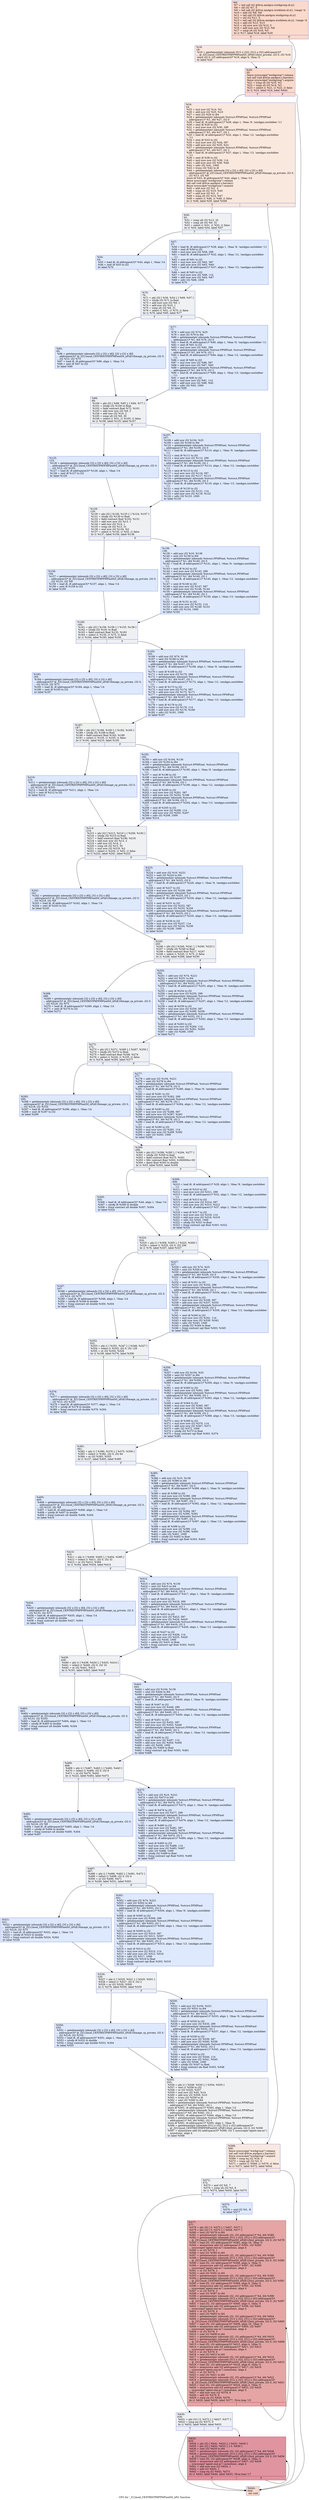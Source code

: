 digraph "CFG for '_Z12mod_CENTRISTP8PPMPixelS0_iiPii' function" {
	label="CFG for '_Z12mod_CENTRISTP8PPMPixelS0_iiPii' function";

	Node0x5d432d0 [shape=record,color="#3d50c3ff", style=filled, fillcolor="#f7a88970",label="{%6:\l  %7 = tail call i32 @llvm.amdgcn.workgroup.id.x()\l  %8 = shl i32 %7, 5\l  %9 = tail call i32 @llvm.amdgcn.workitem.id.x(), !range !4\l  %10 = add i32 %8, %9\l  %11 = tail call i32 @llvm.amdgcn.workgroup.id.y()\l  %12 = shl i32 %11, 5\l  %13 = tail call i32 @llvm.amdgcn.workitem.id.y(), !range !4\l  %14 = add i32 %12, %13\l  %15 = shl nuw nsw i32 %13, 5\l  %16 = add nuw nsw i32 %15, %9\l  %17 = icmp slt i32 %16, %5\l  br i1 %17, label %18, label %20\l|{<s0>T|<s1>F}}"];
	Node0x5d432d0:s0 -> Node0x5d456f0;
	Node0x5d432d0:s1 -> Node0x5d45780;
	Node0x5d456f0 [shape=record,color="#3d50c3ff", style=filled, fillcolor="#f2cab570",label="{%18:\l18:                                               \l  %19 = getelementptr inbounds [512 x i32], [512 x i32] addrspace(3)*\l... @_ZZ12mod_CENTRISTP8PPMPixelS0_iiPiiE12hist_private, i32 0, i32 %16\l  store i32 0, i32 addrspace(3)* %19, align 4, !tbaa !5\l  br label %20\l}"];
	Node0x5d456f0 -> Node0x5d45780;
	Node0x5d45780 [shape=record,color="#3d50c3ff", style=filled, fillcolor="#f7a88970",label="{%20:\l20:                                               \l  fence syncscope(\"workgroup\") release\l  tail call void @llvm.amdgcn.s.barrier()\l  fence syncscope(\"workgroup\") acquire\l  %21 = icmp slt i32 %10, %2\l  %22 = icmp slt i32 %14, %3\l  %23 = select i1 %21, i1 %22, i1 false\l  br i1 %23, label %24, label %644\l|{<s0>T|<s1>F}}"];
	Node0x5d45780:s0 -> Node0x5d460d0;
	Node0x5d45780:s1 -> Node0x5d46160;
	Node0x5d460d0 [shape=record,color="#3d50c3ff", style=filled, fillcolor="#f2cab570",label="{%24:\l24:                                               \l  %25 = mul nsw i32 %14, %2\l  %26 = add nsw i32 %25, %10\l  %27 = sext i32 %26 to i64\l  %28 = getelementptr inbounds %struct.PPMPixel, %struct.PPMPixel\l... addrspace(1)* %1, i64 %27, i32 0\l  %29 = load i8, i8 addrspace(1)* %28, align 1, !tbaa !9, !amdgpu.noclobber !11\l  %30 = zext i8 %29 to i32\l  %31 = mul nuw nsw i32 %30, 299\l  %32 = getelementptr inbounds %struct.PPMPixel, %struct.PPMPixel\l... addrspace(1)* %1, i64 %27, i32 1\l  %33 = load i8, i8 addrspace(1)* %32, align 1, !tbaa !12, !amdgpu.noclobber\l... !11\l  %34 = zext i8 %33 to i32\l  %35 = mul nuw nsw i32 %34, 587\l  %36 = add nuw nsw i32 %35, %31\l  %37 = getelementptr inbounds %struct.PPMPixel, %struct.PPMPixel\l... addrspace(1)* %1, i64 %27, i32 2\l  %38 = load i8, i8 addrspace(1)* %37, align 1, !tbaa !13, !amdgpu.noclobber\l... !11\l  %39 = zext i8 %38 to i32\l  %40 = mul nuw nsw i32 %39, 114\l  %41 = add nuw nsw i32 %36, %40\l  %42 = udiv i32 %41, 1000\l  %43 = trunc i32 %42 to i8\l  %44 = getelementptr inbounds [32 x [32 x i8]], [32 x [32 x i8]]\l... addrspace(3)* @_ZZ12mod_CENTRISTP8PPMPixelS0_iiPiiE16image_cp_private, i32 0,\l... i32 %13, i32 %9\l  store i8 %43, i8 addrspace(3)* %44, align 1, !tbaa !14\l  fence syncscope(\"workgroup\") release\l  tail call void @llvm.amdgcn.s.barrier()\l  fence syncscope(\"workgroup\") acquire\l  %45 = add nsw i32 %2, -2\l  %46 = icmp slt i32 %10, %45\l  %47 = add nsw i32 %3, -2\l  %48 = icmp slt i32 %14, %47\l  %49 = select i1 %46, i1 %48, i1 false\l  br i1 %49, label %50, label %568\l|{<s0>T|<s1>F}}"];
	Node0x5d460d0:s0 -> Node0x5d48290;
	Node0x5d460d0:s1 -> Node0x5d482e0;
	Node0x5d48290 [shape=record,color="#3d50c3ff", style=filled, fillcolor="#d9dce170",label="{%50:\l50:                                               \l  %51 = icmp ult i32 %13, 32\l  %52 = icmp ult i32 %9, 32\l  %53 = select i1 %51, i1 %52, i1 false\l  br i1 %53, label %54, label %57\l|{<s0>T|<s1>F}}"];
	Node0x5d48290:s0 -> Node0x5d48620;
	Node0x5d48290:s1 -> Node0x5d48670;
	Node0x5d48620 [shape=record,color="#3d50c3ff", style=filled, fillcolor="#b5cdfa70",label="{%54:\l54:                                               \l  %55 = load i8, i8 addrspace(3)* %44, align 1, !tbaa !14\l  %56 = zext i8 %55 to i32\l  br label %70\l}"];
	Node0x5d48620 -> Node0x5d47af0;
	Node0x5d48670 [shape=record,color="#3d50c3ff", style=filled, fillcolor="#b5cdfa70",label="{%57:\l57:                                               \l  %58 = load i8, i8 addrspace(1)* %28, align 1, !tbaa !9, !amdgpu.noclobber !11\l  %59 = zext i8 %58 to i32\l  %60 = mul nuw nsw i32 %59, 299\l  %61 = load i8, i8 addrspace(1)* %32, align 1, !tbaa !12, !amdgpu.noclobber\l... !11\l  %62 = zext i8 %61 to i32\l  %63 = mul nuw nsw i32 %62, 587\l  %64 = add nuw nsw i32 %63, %60\l  %65 = load i8, i8 addrspace(1)* %37, align 1, !tbaa !13, !amdgpu.noclobber\l... !11\l  %66 = zext i8 %65 to i32\l  %67 = mul nuw nsw i32 %66, 114\l  %68 = add nuw nsw i32 %64, %67\l  %69 = udiv i32 %68, 1000\l  br label %70\l}"];
	Node0x5d48670 -> Node0x5d47af0;
	Node0x5d47af0 [shape=record,color="#3d50c3ff", style=filled, fillcolor="#d9dce170",label="{%70:\l70:                                               \l  %71 = phi i32 [ %56, %54 ], [ %69, %57 ]\l  %72 = sitofp i32 %71 to float\l  %73 = add nuw nsw i32 %9, 1\l  %74 = add nsw i32 %10, 1\l  %75 = icmp ult i32 %9, 31\l  %76 = select i1 %51, i1 %75, i1 false\l  br i1 %76, label %95, label %77\l|{<s0>T|<s1>F}}"];
	Node0x5d47af0:s0 -> Node0x5d4adf0;
	Node0x5d47af0:s1 -> Node0x5d4ae40;
	Node0x5d4ae40 [shape=record,color="#3d50c3ff", style=filled, fillcolor="#b5cdfa70",label="{%77:\l77:                                               \l  %78 = add nsw i32 %74, %25\l  %79 = sext i32 %78 to i64\l  %80 = getelementptr inbounds %struct.PPMPixel, %struct.PPMPixel\l... addrspace(1)* %1, i64 %79, i32 0\l  %81 = load i8, i8 addrspace(1)* %80, align 1, !tbaa !9, !amdgpu.noclobber !11\l  %82 = zext i8 %81 to i32\l  %83 = mul nuw nsw i32 %82, 299\l  %84 = getelementptr inbounds %struct.PPMPixel, %struct.PPMPixel\l... addrspace(1)* %1, i64 %79, i32 1\l  %85 = load i8, i8 addrspace(1)* %84, align 1, !tbaa !12, !amdgpu.noclobber\l... !11\l  %86 = zext i8 %85 to i32\l  %87 = mul nuw nsw i32 %86, 587\l  %88 = add nuw nsw i32 %87, %83\l  %89 = getelementptr inbounds %struct.PPMPixel, %struct.PPMPixel\l... addrspace(1)* %1, i64 %79, i32 2\l  %90 = load i8, i8 addrspace(1)* %89, align 1, !tbaa !13, !amdgpu.noclobber\l... !11\l  %91 = zext i8 %90 to i32\l  %92 = mul nuw nsw i32 %91, 114\l  %93 = add nuw nsw i32 %88, %92\l  %94 = udiv i32 %93, 1000\l  br label %99\l}"];
	Node0x5d4ae40 -> Node0x5d4b970;
	Node0x5d4adf0 [shape=record,color="#3d50c3ff", style=filled, fillcolor="#b5cdfa70",label="{%95:\l95:                                               \l  %96 = getelementptr inbounds [32 x [32 x i8]], [32 x [32 x i8]]\l... addrspace(3)* @_ZZ12mod_CENTRISTP8PPMPixelS0_iiPiiE16image_cp_private, i32 0,\l... i32 %13, i32 %73\l  %97 = load i8, i8 addrspace(3)* %96, align 1, !tbaa !14\l  %98 = zext i8 %97 to i32\l  br label %99\l}"];
	Node0x5d4adf0 -> Node0x5d4b970;
	Node0x5d4b970 [shape=record,color="#3d50c3ff", style=filled, fillcolor="#d9dce170",label="{%99:\l99:                                               \l  %100 = phi i32 [ %98, %95 ], [ %94, %77 ]\l  %101 = sitofp i32 %100 to float\l  %102 = fadd contract float %72, %101\l  %103 = add nuw nsw i32 %9, 2\l  %104 = add nsw i32 %10, 2\l  %105 = icmp ult i32 %9, 30\l  %106 = select i1 %51, i1 %105, i1 false\l  br i1 %106, label %125, label %107\l|{<s0>T|<s1>F}}"];
	Node0x5d4b970:s0 -> Node0x5d4c0b0;
	Node0x5d4b970:s1 -> Node0x5d4c100;
	Node0x5d4c100 [shape=record,color="#3d50c3ff", style=filled, fillcolor="#b5cdfa70",label="{%107:\l107:                                              \l  %108 = add nsw i32 %104, %25\l  %109 = sext i32 %108 to i64\l  %110 = getelementptr inbounds %struct.PPMPixel, %struct.PPMPixel\l... addrspace(1)* %1, i64 %109, i32 0\l  %111 = load i8, i8 addrspace(1)* %110, align 1, !tbaa !9, !amdgpu.noclobber\l... !11\l  %112 = zext i8 %111 to i32\l  %113 = mul nuw nsw i32 %112, 299\l  %114 = getelementptr inbounds %struct.PPMPixel, %struct.PPMPixel\l... addrspace(1)* %1, i64 %109, i32 1\l  %115 = load i8, i8 addrspace(1)* %114, align 1, !tbaa !12, !amdgpu.noclobber\l... !11\l  %116 = zext i8 %115 to i32\l  %117 = mul nuw nsw i32 %116, 587\l  %118 = add nuw nsw i32 %117, %113\l  %119 = getelementptr inbounds %struct.PPMPixel, %struct.PPMPixel\l... addrspace(1)* %1, i64 %109, i32 2\l  %120 = load i8, i8 addrspace(1)* %119, align 1, !tbaa !13, !amdgpu.noclobber\l... !11\l  %121 = zext i8 %120 to i32\l  %122 = mul nuw nsw i32 %121, 114\l  %123 = add nuw nsw i32 %118, %122\l  %124 = udiv i32 %123, 1000\l  br label %129\l}"];
	Node0x5d4c100 -> Node0x5d4cbf0;
	Node0x5d4c0b0 [shape=record,color="#3d50c3ff", style=filled, fillcolor="#b5cdfa70",label="{%125:\l125:                                              \l  %126 = getelementptr inbounds [32 x [32 x i8]], [32 x [32 x i8]]\l... addrspace(3)* @_ZZ12mod_CENTRISTP8PPMPixelS0_iiPiiE16image_cp_private, i32 0,\l... i32 %13, i32 %103\l  %127 = load i8, i8 addrspace(3)* %126, align 1, !tbaa !14\l  %128 = zext i8 %127 to i32\l  br label %129\l}"];
	Node0x5d4c0b0 -> Node0x5d4cbf0;
	Node0x5d4cbf0 [shape=record,color="#3d50c3ff", style=filled, fillcolor="#d9dce170",label="{%129:\l129:                                              \l  %130 = phi i32 [ %128, %125 ], [ %124, %107 ]\l  %131 = sitofp i32 %130 to float\l  %132 = fadd contract float %102, %131\l  %133 = add nuw nsw i32 %13, 1\l  %134 = add nsw i32 %14, 1\l  %135 = icmp ult i32 %13, 31\l  %136 = mul nsw i32 %134, %2\l  %137 = select i1 %135, i1 %52, i1 false\l  br i1 %137, label %156, label %138\l|{<s0>T|<s1>F}}"];
	Node0x5d4cbf0:s0 -> Node0x5d4d7d0;
	Node0x5d4cbf0:s1 -> Node0x5d4d820;
	Node0x5d4d820 [shape=record,color="#3d50c3ff", style=filled, fillcolor="#b5cdfa70",label="{%138:\l138:                                              \l  %139 = add nsw i32 %10, %136\l  %140 = sext i32 %139 to i64\l  %141 = getelementptr inbounds %struct.PPMPixel, %struct.PPMPixel\l... addrspace(1)* %1, i64 %140, i32 0\l  %142 = load i8, i8 addrspace(1)* %141, align 1, !tbaa !9, !amdgpu.noclobber\l... !11\l  %143 = zext i8 %142 to i32\l  %144 = mul nuw nsw i32 %143, 299\l  %145 = getelementptr inbounds %struct.PPMPixel, %struct.PPMPixel\l... addrspace(1)* %1, i64 %140, i32 1\l  %146 = load i8, i8 addrspace(1)* %145, align 1, !tbaa !12, !amdgpu.noclobber\l... !11\l  %147 = zext i8 %146 to i32\l  %148 = mul nuw nsw i32 %147, 587\l  %149 = add nuw nsw i32 %148, %144\l  %150 = getelementptr inbounds %struct.PPMPixel, %struct.PPMPixel\l... addrspace(1)* %1, i64 %140, i32 2\l  %151 = load i8, i8 addrspace(1)* %150, align 1, !tbaa !13, !amdgpu.noclobber\l... !11\l  %152 = zext i8 %151 to i32\l  %153 = mul nuw nsw i32 %152, 114\l  %154 = add nuw nsw i32 %149, %153\l  %155 = udiv i32 %154, 1000\l  br label %160\l}"];
	Node0x5d4d820 -> Node0x5d4e2e0;
	Node0x5d4d7d0 [shape=record,color="#3d50c3ff", style=filled, fillcolor="#b5cdfa70",label="{%156:\l156:                                              \l  %157 = getelementptr inbounds [32 x [32 x i8]], [32 x [32 x i8]]\l... addrspace(3)* @_ZZ12mod_CENTRISTP8PPMPixelS0_iiPiiE16image_cp_private, i32 0,\l... i32 %133, i32 %9\l  %158 = load i8, i8 addrspace(3)* %157, align 1, !tbaa !14\l  %159 = zext i8 %158 to i32\l  br label %160\l}"];
	Node0x5d4d7d0 -> Node0x5d4e2e0;
	Node0x5d4e2e0 [shape=record,color="#3d50c3ff", style=filled, fillcolor="#d9dce170",label="{%160:\l160:                                              \l  %161 = phi i32 [ %159, %156 ], [ %155, %138 ]\l  %162 = sitofp i32 %161 to float\l  %163 = fadd contract float %132, %162\l  %164 = select i1 %135, i1 %75, i1 false\l  br i1 %164, label %183, label %165\l|{<s0>T|<s1>F}}"];
	Node0x5d4e2e0:s0 -> Node0x5d4e870;
	Node0x5d4e2e0:s1 -> Node0x5d4e8c0;
	Node0x5d4e8c0 [shape=record,color="#3d50c3ff", style=filled, fillcolor="#b5cdfa70",label="{%165:\l165:                                              \l  %166 = add nsw i32 %74, %136\l  %167 = sext i32 %166 to i64\l  %168 = getelementptr inbounds %struct.PPMPixel, %struct.PPMPixel\l... addrspace(1)* %1, i64 %167, i32 0\l  %169 = load i8, i8 addrspace(1)* %168, align 1, !tbaa !9, !amdgpu.noclobber\l... !11\l  %170 = zext i8 %169 to i32\l  %171 = mul nuw nsw i32 %170, 299\l  %172 = getelementptr inbounds %struct.PPMPixel, %struct.PPMPixel\l... addrspace(1)* %1, i64 %167, i32 1\l  %173 = load i8, i8 addrspace(1)* %172, align 1, !tbaa !12, !amdgpu.noclobber\l... !11\l  %174 = zext i8 %173 to i32\l  %175 = mul nuw nsw i32 %174, 587\l  %176 = add nuw nsw i32 %175, %171\l  %177 = getelementptr inbounds %struct.PPMPixel, %struct.PPMPixel\l... addrspace(1)* %1, i64 %167, i32 2\l  %178 = load i8, i8 addrspace(1)* %177, align 1, !tbaa !13, !amdgpu.noclobber\l... !11\l  %179 = zext i8 %178 to i32\l  %180 = mul nuw nsw i32 %179, 114\l  %181 = add nuw nsw i32 %176, %180\l  %182 = udiv i32 %181, 1000\l  br label %187\l}"];
	Node0x5d4e8c0 -> Node0x5d4f380;
	Node0x5d4e870 [shape=record,color="#3d50c3ff", style=filled, fillcolor="#b5cdfa70",label="{%183:\l183:                                              \l  %184 = getelementptr inbounds [32 x [32 x i8]], [32 x [32 x i8]]\l... addrspace(3)* @_ZZ12mod_CENTRISTP8PPMPixelS0_iiPiiE16image_cp_private, i32 0,\l... i32 %133, i32 %73\l  %185 = load i8, i8 addrspace(3)* %184, align 1, !tbaa !14\l  %186 = zext i8 %185 to i32\l  br label %187\l}"];
	Node0x5d4e870 -> Node0x5d4f380;
	Node0x5d4f380 [shape=record,color="#3d50c3ff", style=filled, fillcolor="#d9dce170",label="{%187:\l187:                                              \l  %188 = phi i32 [ %186, %183 ], [ %182, %165 ]\l  %189 = sitofp i32 %188 to float\l  %190 = fadd contract float %163, %189\l  %191 = select i1 %135, i1 %105, i1 false\l  br i1 %191, label %210, label %192\l|{<s0>T|<s1>F}}"];
	Node0x5d4f380:s0 -> Node0x5d4f910;
	Node0x5d4f380:s1 -> Node0x5d4f960;
	Node0x5d4f960 [shape=record,color="#3d50c3ff", style=filled, fillcolor="#b5cdfa70",label="{%192:\l192:                                              \l  %193 = add nsw i32 %104, %136\l  %194 = sext i32 %193 to i64\l  %195 = getelementptr inbounds %struct.PPMPixel, %struct.PPMPixel\l... addrspace(1)* %1, i64 %194, i32 0\l  %196 = load i8, i8 addrspace(1)* %195, align 1, !tbaa !9, !amdgpu.noclobber\l... !11\l  %197 = zext i8 %196 to i32\l  %198 = mul nuw nsw i32 %197, 299\l  %199 = getelementptr inbounds %struct.PPMPixel, %struct.PPMPixel\l... addrspace(1)* %1, i64 %194, i32 1\l  %200 = load i8, i8 addrspace(1)* %199, align 1, !tbaa !12, !amdgpu.noclobber\l... !11\l  %201 = zext i8 %200 to i32\l  %202 = mul nuw nsw i32 %201, 587\l  %203 = add nuw nsw i32 %202, %198\l  %204 = getelementptr inbounds %struct.PPMPixel, %struct.PPMPixel\l... addrspace(1)* %1, i64 %194, i32 2\l  %205 = load i8, i8 addrspace(1)* %204, align 1, !tbaa !13, !amdgpu.noclobber\l... !11\l  %206 = zext i8 %205 to i32\l  %207 = mul nuw nsw i32 %206, 114\l  %208 = add nuw nsw i32 %203, %207\l  %209 = udiv i32 %208, 1000\l  br label %214\l}"];
	Node0x5d4f960 -> Node0x5d50420;
	Node0x5d4f910 [shape=record,color="#3d50c3ff", style=filled, fillcolor="#b5cdfa70",label="{%210:\l210:                                              \l  %211 = getelementptr inbounds [32 x [32 x i8]], [32 x [32 x i8]]\l... addrspace(3)* @_ZZ12mod_CENTRISTP8PPMPixelS0_iiPiiE16image_cp_private, i32 0,\l... i32 %133, i32 %103\l  %212 = load i8, i8 addrspace(3)* %211, align 1, !tbaa !14\l  %213 = zext i8 %212 to i32\l  br label %214\l}"];
	Node0x5d4f910 -> Node0x5d50420;
	Node0x5d50420 [shape=record,color="#3d50c3ff", style=filled, fillcolor="#d9dce170",label="{%214:\l214:                                              \l  %215 = phi i32 [ %213, %210 ], [ %209, %192 ]\l  %216 = sitofp i32 %215 to float\l  %217 = fadd contract float %190, %216\l  %218 = add nuw nsw i32 %13, 2\l  %219 = add nsw i32 %14, 2\l  %220 = icmp ult i32 %13, 30\l  %221 = mul nsw i32 %219, %2\l  %222 = select i1 %220, i1 %52, i1 false\l  br i1 %222, label %241, label %223\l|{<s0>T|<s1>F}}"];
	Node0x5d50420:s0 -> Node0x5d50bf0;
	Node0x5d50420:s1 -> Node0x5d50c40;
	Node0x5d50c40 [shape=record,color="#3d50c3ff", style=filled, fillcolor="#b5cdfa70",label="{%223:\l223:                                              \l  %224 = add nsw i32 %10, %221\l  %225 = sext i32 %224 to i64\l  %226 = getelementptr inbounds %struct.PPMPixel, %struct.PPMPixel\l... addrspace(1)* %1, i64 %225, i32 0\l  %227 = load i8, i8 addrspace(1)* %226, align 1, !tbaa !9, !amdgpu.noclobber\l... !11\l  %228 = zext i8 %227 to i32\l  %229 = mul nuw nsw i32 %228, 299\l  %230 = getelementptr inbounds %struct.PPMPixel, %struct.PPMPixel\l... addrspace(1)* %1, i64 %225, i32 1\l  %231 = load i8, i8 addrspace(1)* %230, align 1, !tbaa !12, !amdgpu.noclobber\l... !11\l  %232 = zext i8 %231 to i32\l  %233 = mul nuw nsw i32 %232, 587\l  %234 = add nuw nsw i32 %233, %229\l  %235 = getelementptr inbounds %struct.PPMPixel, %struct.PPMPixel\l... addrspace(1)* %1, i64 %225, i32 2\l  %236 = load i8, i8 addrspace(1)* %235, align 1, !tbaa !13, !amdgpu.noclobber\l... !11\l  %237 = zext i8 %236 to i32\l  %238 = mul nuw nsw i32 %237, 114\l  %239 = add nuw nsw i32 %234, %238\l  %240 = udiv i32 %239, 1000\l  br label %245\l}"];
	Node0x5d50c40 -> Node0x5d51700;
	Node0x5d50bf0 [shape=record,color="#3d50c3ff", style=filled, fillcolor="#b5cdfa70",label="{%241:\l241:                                              \l  %242 = getelementptr inbounds [32 x [32 x i8]], [32 x [32 x i8]]\l... addrspace(3)* @_ZZ12mod_CENTRISTP8PPMPixelS0_iiPiiE16image_cp_private, i32 0,\l... i32 %218, i32 %9\l  %243 = load i8, i8 addrspace(3)* %242, align 1, !tbaa !14\l  %244 = zext i8 %243 to i32\l  br label %245\l}"];
	Node0x5d50bf0 -> Node0x5d51700;
	Node0x5d51700 [shape=record,color="#3d50c3ff", style=filled, fillcolor="#d9dce170",label="{%245:\l245:                                              \l  %246 = phi i32 [ %244, %241 ], [ %240, %223 ]\l  %247 = sitofp i32 %246 to float\l  %248 = fadd contract float %217, %247\l  %249 = select i1 %220, i1 %75, i1 false\l  br i1 %249, label %268, label %250\l|{<s0>T|<s1>F}}"];
	Node0x5d51700:s0 -> Node0x5d51c90;
	Node0x5d51700:s1 -> Node0x5d51ce0;
	Node0x5d51ce0 [shape=record,color="#3d50c3ff", style=filled, fillcolor="#b5cdfa70",label="{%250:\l250:                                              \l  %251 = add nsw i32 %74, %221\l  %252 = sext i32 %251 to i64\l  %253 = getelementptr inbounds %struct.PPMPixel, %struct.PPMPixel\l... addrspace(1)* %1, i64 %252, i32 0\l  %254 = load i8, i8 addrspace(1)* %253, align 1, !tbaa !9, !amdgpu.noclobber\l... !11\l  %255 = zext i8 %254 to i32\l  %256 = mul nuw nsw i32 %255, 299\l  %257 = getelementptr inbounds %struct.PPMPixel, %struct.PPMPixel\l... addrspace(1)* %1, i64 %252, i32 1\l  %258 = load i8, i8 addrspace(1)* %257, align 1, !tbaa !12, !amdgpu.noclobber\l... !11\l  %259 = zext i8 %258 to i32\l  %260 = mul nuw nsw i32 %259, 587\l  %261 = add nuw nsw i32 %260, %256\l  %262 = getelementptr inbounds %struct.PPMPixel, %struct.PPMPixel\l... addrspace(1)* %1, i64 %252, i32 2\l  %263 = load i8, i8 addrspace(1)* %262, align 1, !tbaa !13, !amdgpu.noclobber\l... !11\l  %264 = zext i8 %263 to i32\l  %265 = mul nuw nsw i32 %264, 114\l  %266 = add nuw nsw i32 %261, %265\l  %267 = udiv i32 %266, 1000\l  br label %272\l}"];
	Node0x5d51ce0 -> Node0x5d4d5a0;
	Node0x5d51c90 [shape=record,color="#3d50c3ff", style=filled, fillcolor="#b5cdfa70",label="{%268:\l268:                                              \l  %269 = getelementptr inbounds [32 x [32 x i8]], [32 x [32 x i8]]\l... addrspace(3)* @_ZZ12mod_CENTRISTP8PPMPixelS0_iiPiiE16image_cp_private, i32 0,\l... i32 %218, i32 %73\l  %270 = load i8, i8 addrspace(3)* %269, align 1, !tbaa !14\l  %271 = zext i8 %270 to i32\l  br label %272\l}"];
	Node0x5d51c90 -> Node0x5d4d5a0;
	Node0x5d4d5a0 [shape=record,color="#3d50c3ff", style=filled, fillcolor="#d9dce170",label="{%272:\l272:                                              \l  %273 = phi i32 [ %271, %268 ], [ %267, %250 ]\l  %274 = sitofp i32 %273 to float\l  %275 = fadd contract float %248, %274\l  %276 = select i1 %220, i1 %105, i1 false\l  br i1 %276, label %295, label %277\l|{<s0>T|<s1>F}}"];
	Node0x5d4d5a0:s0 -> Node0x5d53550;
	Node0x5d4d5a0:s1 -> Node0x5d535a0;
	Node0x5d535a0 [shape=record,color="#3d50c3ff", style=filled, fillcolor="#b5cdfa70",label="{%277:\l277:                                              \l  %278 = add nsw i32 %104, %221\l  %279 = sext i32 %278 to i64\l  %280 = getelementptr inbounds %struct.PPMPixel, %struct.PPMPixel\l... addrspace(1)* %1, i64 %279, i32 0\l  %281 = load i8, i8 addrspace(1)* %280, align 1, !tbaa !9, !amdgpu.noclobber\l... !11\l  %282 = zext i8 %281 to i32\l  %283 = mul nuw nsw i32 %282, 299\l  %284 = getelementptr inbounds %struct.PPMPixel, %struct.PPMPixel\l... addrspace(1)* %1, i64 %279, i32 1\l  %285 = load i8, i8 addrspace(1)* %284, align 1, !tbaa !12, !amdgpu.noclobber\l... !11\l  %286 = zext i8 %285 to i32\l  %287 = mul nuw nsw i32 %286, 587\l  %288 = add nuw nsw i32 %287, %283\l  %289 = getelementptr inbounds %struct.PPMPixel, %struct.PPMPixel\l... addrspace(1)* %1, i64 %279, i32 2\l  %290 = load i8, i8 addrspace(1)* %289, align 1, !tbaa !13, !amdgpu.noclobber\l... !11\l  %291 = zext i8 %290 to i32\l  %292 = mul nuw nsw i32 %291, 114\l  %293 = add nuw nsw i32 %288, %292\l  %294 = udiv i32 %293, 1000\l  br label %299\l}"];
	Node0x5d535a0 -> Node0x5d54060;
	Node0x5d53550 [shape=record,color="#3d50c3ff", style=filled, fillcolor="#b5cdfa70",label="{%295:\l295:                                              \l  %296 = getelementptr inbounds [32 x [32 x i8]], [32 x [32 x i8]]\l... addrspace(3)* @_ZZ12mod_CENTRISTP8PPMPixelS0_iiPiiE16image_cp_private, i32 0,\l... i32 %218, i32 %103\l  %297 = load i8, i8 addrspace(3)* %296, align 1, !tbaa !14\l  %298 = zext i8 %297 to i32\l  br label %299\l}"];
	Node0x5d53550 -> Node0x5d54060;
	Node0x5d54060 [shape=record,color="#3d50c3ff", style=filled, fillcolor="#d9dce170",label="{%299:\l299:                                              \l  %300 = phi i32 [ %298, %295 ], [ %294, %277 ]\l  %301 = sitofp i32 %300 to float\l  %302 = fadd contract float %275, %301\l  %303 = fdiv contract float %302, 9.000000e+00\l  %304 = fpext float %303 to double\l  br i1 %53, label %305, label %309\l|{<s0>T|<s1>F}}"];
	Node0x5d54060:s0 -> Node0x5d55050;
	Node0x5d54060:s1 -> Node0x5d550a0;
	Node0x5d55050 [shape=record,color="#3d50c3ff", style=filled, fillcolor="#b5cdfa70",label="{%305:\l305:                                              \l  %306 = load i8, i8 addrspace(3)* %44, align 1, !tbaa !14\l  %307 = uitofp i8 %306 to double\l  %308 = fcmp contract ult double %307, %304\l  br label %324\l}"];
	Node0x5d55050 -> Node0x5d55350;
	Node0x5d550a0 [shape=record,color="#3d50c3ff", style=filled, fillcolor="#b5cdfa70",label="{%309:\l309:                                              \l  %310 = load i8, i8 addrspace(1)* %28, align 1, !tbaa !9, !amdgpu.noclobber\l... !11\l  %311 = zext i8 %310 to i32\l  %312 = mul nuw nsw i32 %311, 299\l  %313 = load i8, i8 addrspace(1)* %32, align 1, !tbaa !12, !amdgpu.noclobber\l... !11\l  %314 = zext i8 %313 to i32\l  %315 = mul nuw nsw i32 %314, 587\l  %316 = add nuw nsw i32 %315, %312\l  %317 = load i8, i8 addrspace(1)* %37, align 1, !tbaa !13, !amdgpu.noclobber\l... !11\l  %318 = zext i8 %317 to i32\l  %319 = mul nuw nsw i32 %318, 114\l  %320 = add nuw nsw i32 %316, %319\l  %321 = udiv i32 %320, 1000\l  %322 = sitofp i32 %321 to float\l  %323 = fcmp contract ugt float %303, %322\l  br label %324\l}"];
	Node0x5d550a0 -> Node0x5d55350;
	Node0x5d55350 [shape=record,color="#3d50c3ff", style=filled, fillcolor="#d9dce170",label="{%324:\l324:                                              \l  %325 = phi i1 [ %308, %305 ], [ %323, %309 ]\l  %326 = select i1 %325, i32 0, i32 256\l  br i1 %76, label %347, label %327\l|{<s0>T|<s1>F}}"];
	Node0x5d55350:s0 -> Node0x5d55d60;
	Node0x5d55350:s1 -> Node0x5d55db0;
	Node0x5d55db0 [shape=record,color="#3d50c3ff", style=filled, fillcolor="#b5cdfa70",label="{%327:\l327:                                              \l  %328 = add nsw i32 %74, %25\l  %329 = sext i32 %328 to i64\l  %330 = getelementptr inbounds %struct.PPMPixel, %struct.PPMPixel\l... addrspace(1)* %1, i64 %329, i32 0\l  %331 = load i8, i8 addrspace(1)* %330, align 1, !tbaa !9, !amdgpu.noclobber\l... !11\l  %332 = zext i8 %331 to i32\l  %333 = mul nuw nsw i32 %332, 299\l  %334 = getelementptr inbounds %struct.PPMPixel, %struct.PPMPixel\l... addrspace(1)* %1, i64 %329, i32 1\l  %335 = load i8, i8 addrspace(1)* %334, align 1, !tbaa !12, !amdgpu.noclobber\l... !11\l  %336 = zext i8 %335 to i32\l  %337 = mul nuw nsw i32 %336, 587\l  %338 = add nuw nsw i32 %337, %333\l  %339 = getelementptr inbounds %struct.PPMPixel, %struct.PPMPixel\l... addrspace(1)* %1, i64 %329, i32 2\l  %340 = load i8, i8 addrspace(1)* %339, align 1, !tbaa !13, !amdgpu.noclobber\l... !11\l  %341 = zext i8 %340 to i32\l  %342 = mul nuw nsw i32 %341, 114\l  %343 = add nuw nsw i32 %338, %342\l  %344 = udiv i32 %343, 1000\l  %345 = sitofp i32 %344 to float\l  %346 = fcmp contract ugt float %303, %345\l  br label %352\l}"];
	Node0x5d55db0 -> Node0x5d447c0;
	Node0x5d55d60 [shape=record,color="#3d50c3ff", style=filled, fillcolor="#b5cdfa70",label="{%347:\l347:                                              \l  %348 = getelementptr inbounds [32 x [32 x i8]], [32 x [32 x i8]]\l... addrspace(3)* @_ZZ12mod_CENTRISTP8PPMPixelS0_iiPiiE16image_cp_private, i32 0,\l... i32 %13, i32 %73\l  %349 = load i8, i8 addrspace(3)* %348, align 1, !tbaa !14\l  %350 = uitofp i8 %349 to double\l  %351 = fcmp contract ult double %350, %304\l  br label %352\l}"];
	Node0x5d55d60 -> Node0x5d447c0;
	Node0x5d447c0 [shape=record,color="#3d50c3ff", style=filled, fillcolor="#d9dce170",label="{%352:\l352:                                              \l  %353 = phi i1 [ %351, %347 ], [ %346, %327 ]\l  %354 = select i1 %353, i32 0, i32 128\l  %355 = or i32 %354, %326\l  br i1 %106, label %376, label %356\l|{<s0>T|<s1>F}}"];
	Node0x5d447c0:s0 -> Node0x5d57990;
	Node0x5d447c0:s1 -> Node0x5d579e0;
	Node0x5d579e0 [shape=record,color="#3d50c3ff", style=filled, fillcolor="#b5cdfa70",label="{%356:\l356:                                              \l  %357 = add nsw i32 %104, %25\l  %358 = sext i32 %357 to i64\l  %359 = getelementptr inbounds %struct.PPMPixel, %struct.PPMPixel\l... addrspace(1)* %1, i64 %358, i32 0\l  %360 = load i8, i8 addrspace(1)* %359, align 1, !tbaa !9, !amdgpu.noclobber\l... !11\l  %361 = zext i8 %360 to i32\l  %362 = mul nuw nsw i32 %361, 299\l  %363 = getelementptr inbounds %struct.PPMPixel, %struct.PPMPixel\l... addrspace(1)* %1, i64 %358, i32 1\l  %364 = load i8, i8 addrspace(1)* %363, align 1, !tbaa !12, !amdgpu.noclobber\l... !11\l  %365 = zext i8 %364 to i32\l  %366 = mul nuw nsw i32 %365, 587\l  %367 = add nuw nsw i32 %366, %362\l  %368 = getelementptr inbounds %struct.PPMPixel, %struct.PPMPixel\l... addrspace(1)* %1, i64 %358, i32 2\l  %369 = load i8, i8 addrspace(1)* %368, align 1, !tbaa !13, !amdgpu.noclobber\l... !11\l  %370 = zext i8 %369 to i32\l  %371 = mul nuw nsw i32 %370, 114\l  %372 = add nuw nsw i32 %367, %371\l  %373 = udiv i32 %372, 1000\l  %374 = sitofp i32 %373 to float\l  %375 = fcmp contract ugt float %303, %374\l  br label %381\l}"];
	Node0x5d579e0 -> Node0x5d585d0;
	Node0x5d57990 [shape=record,color="#3d50c3ff", style=filled, fillcolor="#b5cdfa70",label="{%376:\l376:                                              \l  %377 = getelementptr inbounds [32 x [32 x i8]], [32 x [32 x i8]]\l... addrspace(3)* @_ZZ12mod_CENTRISTP8PPMPixelS0_iiPiiE16image_cp_private, i32 0,\l... i32 %13, i32 %103\l  %378 = load i8, i8 addrspace(3)* %377, align 1, !tbaa !14\l  %379 = uitofp i8 %378 to double\l  %380 = fcmp contract ult double %379, %304\l  br label %381\l}"];
	Node0x5d57990 -> Node0x5d585d0;
	Node0x5d585d0 [shape=record,color="#3d50c3ff", style=filled, fillcolor="#d9dce170",label="{%381:\l381:                                              \l  %382 = phi i1 [ %380, %376 ], [ %375, %356 ]\l  %383 = select i1 %382, i32 0, i32 64\l  %384 = or i32 %383, %355\l  br i1 %137, label %405, label %385\l|{<s0>T|<s1>F}}"];
	Node0x5d585d0:s0 -> Node0x5d58b80;
	Node0x5d585d0:s1 -> Node0x5d58bd0;
	Node0x5d58bd0 [shape=record,color="#3d50c3ff", style=filled, fillcolor="#b5cdfa70",label="{%385:\l385:                                              \l  %386 = add nsw i32 %10, %136\l  %387 = sext i32 %386 to i64\l  %388 = getelementptr inbounds %struct.PPMPixel, %struct.PPMPixel\l... addrspace(1)* %1, i64 %387, i32 0\l  %389 = load i8, i8 addrspace(1)* %388, align 1, !tbaa !9, !amdgpu.noclobber\l... !11\l  %390 = zext i8 %389 to i32\l  %391 = mul nuw nsw i32 %390, 299\l  %392 = getelementptr inbounds %struct.PPMPixel, %struct.PPMPixel\l... addrspace(1)* %1, i64 %387, i32 1\l  %393 = load i8, i8 addrspace(1)* %392, align 1, !tbaa !12, !amdgpu.noclobber\l... !11\l  %394 = zext i8 %393 to i32\l  %395 = mul nuw nsw i32 %394, 587\l  %396 = add nuw nsw i32 %395, %391\l  %397 = getelementptr inbounds %struct.PPMPixel, %struct.PPMPixel\l... addrspace(1)* %1, i64 %387, i32 2\l  %398 = load i8, i8 addrspace(1)* %397, align 1, !tbaa !13, !amdgpu.noclobber\l... !11\l  %399 = zext i8 %398 to i32\l  %400 = mul nuw nsw i32 %399, 114\l  %401 = add nuw nsw i32 %396, %400\l  %402 = udiv i32 %401, 1000\l  %403 = sitofp i32 %402 to float\l  %404 = fcmp contract ugt float %303, %403\l  br label %410\l}"];
	Node0x5d58bd0 -> Node0x5d597c0;
	Node0x5d58b80 [shape=record,color="#3d50c3ff", style=filled, fillcolor="#b5cdfa70",label="{%405:\l405:                                              \l  %406 = getelementptr inbounds [32 x [32 x i8]], [32 x [32 x i8]]\l... addrspace(3)* @_ZZ12mod_CENTRISTP8PPMPixelS0_iiPiiE16image_cp_private, i32 0,\l... i32 %133, i32 %9\l  %407 = load i8, i8 addrspace(3)* %406, align 1, !tbaa !14\l  %408 = uitofp i8 %407 to double\l  %409 = fcmp contract ult double %408, %304\l  br label %410\l}"];
	Node0x5d58b80 -> Node0x5d597c0;
	Node0x5d597c0 [shape=record,color="#3d50c3ff", style=filled, fillcolor="#d9dce170",label="{%410:\l410:                                              \l  %411 = phi i1 [ %409, %405 ], [ %404, %385 ]\l  %412 = select i1 %411, i32 0, i32 32\l  %413 = or i32 %412, %384\l  br i1 %164, label %434, label %414\l|{<s0>T|<s1>F}}"];
	Node0x5d597c0:s0 -> Node0x5d59d70;
	Node0x5d597c0:s1 -> Node0x5d59dc0;
	Node0x5d59dc0 [shape=record,color="#3d50c3ff", style=filled, fillcolor="#b5cdfa70",label="{%414:\l414:                                              \l  %415 = add nsw i32 %74, %136\l  %416 = sext i32 %415 to i64\l  %417 = getelementptr inbounds %struct.PPMPixel, %struct.PPMPixel\l... addrspace(1)* %1, i64 %416, i32 0\l  %418 = load i8, i8 addrspace(1)* %417, align 1, !tbaa !9, !amdgpu.noclobber\l... !11\l  %419 = zext i8 %418 to i32\l  %420 = mul nuw nsw i32 %419, 299\l  %421 = getelementptr inbounds %struct.PPMPixel, %struct.PPMPixel\l... addrspace(1)* %1, i64 %416, i32 1\l  %422 = load i8, i8 addrspace(1)* %421, align 1, !tbaa !12, !amdgpu.noclobber\l... !11\l  %423 = zext i8 %422 to i32\l  %424 = mul nuw nsw i32 %423, 587\l  %425 = add nuw nsw i32 %424, %420\l  %426 = getelementptr inbounds %struct.PPMPixel, %struct.PPMPixel\l... addrspace(1)* %1, i64 %416, i32 2\l  %427 = load i8, i8 addrspace(1)* %426, align 1, !tbaa !13, !amdgpu.noclobber\l... !11\l  %428 = zext i8 %427 to i32\l  %429 = mul nuw nsw i32 %428, 114\l  %430 = add nuw nsw i32 %425, %429\l  %431 = udiv i32 %430, 1000\l  %432 = sitofp i32 %431 to float\l  %433 = fcmp contract ugt float %303, %432\l  br label %439\l}"];
	Node0x5d59dc0 -> Node0x5d5a980;
	Node0x5d59d70 [shape=record,color="#3d50c3ff", style=filled, fillcolor="#b5cdfa70",label="{%434:\l434:                                              \l  %435 = getelementptr inbounds [32 x [32 x i8]], [32 x [32 x i8]]\l... addrspace(3)* @_ZZ12mod_CENTRISTP8PPMPixelS0_iiPiiE16image_cp_private, i32 0,\l... i32 %133, i32 %73\l  %436 = load i8, i8 addrspace(3)* %435, align 1, !tbaa !14\l  %437 = uitofp i8 %436 to double\l  %438 = fcmp contract ult double %437, %304\l  br label %439\l}"];
	Node0x5d59d70 -> Node0x5d5a980;
	Node0x5d5a980 [shape=record,color="#3d50c3ff", style=filled, fillcolor="#d9dce170",label="{%439:\l439:                                              \l  %440 = phi i1 [ %438, %434 ], [ %433, %414 ]\l  %441 = select i1 %440, i32 0, i32 16\l  %442 = or i32 %441, %413\l  br i1 %191, label %463, label %443\l|{<s0>T|<s1>F}}"];
	Node0x5d5a980:s0 -> Node0x5d5af30;
	Node0x5d5a980:s1 -> Node0x5d5af80;
	Node0x5d5af80 [shape=record,color="#3d50c3ff", style=filled, fillcolor="#b5cdfa70",label="{%443:\l443:                                              \l  %444 = add nsw i32 %104, %136\l  %445 = sext i32 %444 to i64\l  %446 = getelementptr inbounds %struct.PPMPixel, %struct.PPMPixel\l... addrspace(1)* %1, i64 %445, i32 0\l  %447 = load i8, i8 addrspace(1)* %446, align 1, !tbaa !9, !amdgpu.noclobber\l... !11\l  %448 = zext i8 %447 to i32\l  %449 = mul nuw nsw i32 %448, 299\l  %450 = getelementptr inbounds %struct.PPMPixel, %struct.PPMPixel\l... addrspace(1)* %1, i64 %445, i32 1\l  %451 = load i8, i8 addrspace(1)* %450, align 1, !tbaa !12, !amdgpu.noclobber\l... !11\l  %452 = zext i8 %451 to i32\l  %453 = mul nuw nsw i32 %452, 587\l  %454 = add nuw nsw i32 %453, %449\l  %455 = getelementptr inbounds %struct.PPMPixel, %struct.PPMPixel\l... addrspace(1)* %1, i64 %445, i32 2\l  %456 = load i8, i8 addrspace(1)* %455, align 1, !tbaa !13, !amdgpu.noclobber\l... !11\l  %457 = zext i8 %456 to i32\l  %458 = mul nuw nsw i32 %457, 114\l  %459 = add nuw nsw i32 %454, %458\l  %460 = udiv i32 %459, 1000\l  %461 = sitofp i32 %460 to float\l  %462 = fcmp contract ugt float %303, %461\l  br label %468\l}"];
	Node0x5d5af80 -> Node0x5d5c1b0;
	Node0x5d5af30 [shape=record,color="#3d50c3ff", style=filled, fillcolor="#b5cdfa70",label="{%463:\l463:                                              \l  %464 = getelementptr inbounds [32 x [32 x i8]], [32 x [32 x i8]]\l... addrspace(3)* @_ZZ12mod_CENTRISTP8PPMPixelS0_iiPiiE16image_cp_private, i32 0,\l... i32 %133, i32 %103\l  %465 = load i8, i8 addrspace(3)* %464, align 1, !tbaa !14\l  %466 = uitofp i8 %465 to double\l  %467 = fcmp contract ult double %466, %304\l  br label %468\l}"];
	Node0x5d5af30 -> Node0x5d5c1b0;
	Node0x5d5c1b0 [shape=record,color="#3d50c3ff", style=filled, fillcolor="#d9dce170",label="{%468:\l468:                                              \l  %469 = phi i1 [ %467, %463 ], [ %462, %443 ]\l  %470 = select i1 %469, i32 0, i32 8\l  %471 = or i32 %470, %442\l  br i1 %222, label %492, label %472\l|{<s0>T|<s1>F}}"];
	Node0x5d5c1b0:s0 -> Node0x5d5cb40;
	Node0x5d5c1b0:s1 -> Node0x5d5cb90;
	Node0x5d5cb90 [shape=record,color="#3d50c3ff", style=filled, fillcolor="#b5cdfa70",label="{%472:\l472:                                              \l  %473 = add nsw i32 %10, %221\l  %474 = sext i32 %473 to i64\l  %475 = getelementptr inbounds %struct.PPMPixel, %struct.PPMPixel\l... addrspace(1)* %1, i64 %474, i32 0\l  %476 = load i8, i8 addrspace(1)* %475, align 1, !tbaa !9, !amdgpu.noclobber\l... !11\l  %477 = zext i8 %476 to i32\l  %478 = mul nuw nsw i32 %477, 299\l  %479 = getelementptr inbounds %struct.PPMPixel, %struct.PPMPixel\l... addrspace(1)* %1, i64 %474, i32 1\l  %480 = load i8, i8 addrspace(1)* %479, align 1, !tbaa !12, !amdgpu.noclobber\l... !11\l  %481 = zext i8 %480 to i32\l  %482 = mul nuw nsw i32 %481, 587\l  %483 = add nuw nsw i32 %482, %478\l  %484 = getelementptr inbounds %struct.PPMPixel, %struct.PPMPixel\l... addrspace(1)* %1, i64 %474, i32 2\l  %485 = load i8, i8 addrspace(1)* %484, align 1, !tbaa !13, !amdgpu.noclobber\l... !11\l  %486 = zext i8 %485 to i32\l  %487 = mul nuw nsw i32 %486, 114\l  %488 = add nuw nsw i32 %483, %487\l  %489 = udiv i32 %488, 1000\l  %490 = sitofp i32 %489 to float\l  %491 = fcmp contract ugt float %303, %490\l  br label %497\l}"];
	Node0x5d5cb90 -> Node0x5d5d780;
	Node0x5d5cb40 [shape=record,color="#3d50c3ff", style=filled, fillcolor="#b5cdfa70",label="{%492:\l492:                                              \l  %493 = getelementptr inbounds [32 x [32 x i8]], [32 x [32 x i8]]\l... addrspace(3)* @_ZZ12mod_CENTRISTP8PPMPixelS0_iiPiiE16image_cp_private, i32 0,\l... i32 %218, i32 %9\l  %494 = load i8, i8 addrspace(3)* %493, align 1, !tbaa !14\l  %495 = uitofp i8 %494 to double\l  %496 = fcmp contract ult double %495, %304\l  br label %497\l}"];
	Node0x5d5cb40 -> Node0x5d5d780;
	Node0x5d5d780 [shape=record,color="#3d50c3ff", style=filled, fillcolor="#d9dce170",label="{%497:\l497:                                              \l  %498 = phi i1 [ %496, %492 ], [ %491, %472 ]\l  %499 = select i1 %498, i32 0, i32 4\l  %500 = or i32 %499, %471\l  br i1 %249, label %521, label %501\l|{<s0>T|<s1>F}}"];
	Node0x5d5d780:s0 -> Node0x5d5dd30;
	Node0x5d5d780:s1 -> Node0x5d5dd80;
	Node0x5d5dd80 [shape=record,color="#3d50c3ff", style=filled, fillcolor="#b5cdfa70",label="{%501:\l501:                                              \l  %502 = add nsw i32 %74, %221\l  %503 = sext i32 %502 to i64\l  %504 = getelementptr inbounds %struct.PPMPixel, %struct.PPMPixel\l... addrspace(1)* %1, i64 %503, i32 0\l  %505 = load i8, i8 addrspace(1)* %504, align 1, !tbaa !9, !amdgpu.noclobber\l... !11\l  %506 = zext i8 %505 to i32\l  %507 = mul nuw nsw i32 %506, 299\l  %508 = getelementptr inbounds %struct.PPMPixel, %struct.PPMPixel\l... addrspace(1)* %1, i64 %503, i32 1\l  %509 = load i8, i8 addrspace(1)* %508, align 1, !tbaa !12, !amdgpu.noclobber\l... !11\l  %510 = zext i8 %509 to i32\l  %511 = mul nuw nsw i32 %510, 587\l  %512 = add nuw nsw i32 %511, %507\l  %513 = getelementptr inbounds %struct.PPMPixel, %struct.PPMPixel\l... addrspace(1)* %1, i64 %503, i32 2\l  %514 = load i8, i8 addrspace(1)* %513, align 1, !tbaa !13, !amdgpu.noclobber\l... !11\l  %515 = zext i8 %514 to i32\l  %516 = mul nuw nsw i32 %515, 114\l  %517 = add nuw nsw i32 %512, %516\l  %518 = udiv i32 %517, 1000\l  %519 = sitofp i32 %518 to float\l  %520 = fcmp contract ugt float %303, %519\l  br label %526\l}"];
	Node0x5d5dd80 -> Node0x5d525a0;
	Node0x5d5dd30 [shape=record,color="#3d50c3ff", style=filled, fillcolor="#b5cdfa70",label="{%521:\l521:                                              \l  %522 = getelementptr inbounds [32 x [32 x i8]], [32 x [32 x i8]]\l... addrspace(3)* @_ZZ12mod_CENTRISTP8PPMPixelS0_iiPiiE16image_cp_private, i32 0,\l... i32 %218, i32 %73\l  %523 = load i8, i8 addrspace(3)* %522, align 1, !tbaa !14\l  %524 = uitofp i8 %523 to double\l  %525 = fcmp contract ult double %524, %304\l  br label %526\l}"];
	Node0x5d5dd30 -> Node0x5d525a0;
	Node0x5d525a0 [shape=record,color="#3d50c3ff", style=filled, fillcolor="#d9dce170",label="{%526:\l526:                                              \l  %527 = phi i1 [ %525, %521 ], [ %520, %501 ]\l  %528 = select i1 %527, i32 0, i32 2\l  %529 = or i32 %528, %500\l  br i1 %276, label %550, label %530\l|{<s0>T|<s1>F}}"];
	Node0x5d525a0:s0 -> Node0x5d52b50;
	Node0x5d525a0:s1 -> Node0x5d52ba0;
	Node0x5d52ba0 [shape=record,color="#3d50c3ff", style=filled, fillcolor="#b5cdfa70",label="{%530:\l530:                                              \l  %531 = add nsw i32 %104, %221\l  %532 = sext i32 %531 to i64\l  %533 = getelementptr inbounds %struct.PPMPixel, %struct.PPMPixel\l... addrspace(1)* %1, i64 %532, i32 0\l  %534 = load i8, i8 addrspace(1)* %533, align 1, !tbaa !9, !amdgpu.noclobber\l... !11\l  %535 = zext i8 %534 to i32\l  %536 = mul nuw nsw i32 %535, 299\l  %537 = getelementptr inbounds %struct.PPMPixel, %struct.PPMPixel\l... addrspace(1)* %1, i64 %532, i32 1\l  %538 = load i8, i8 addrspace(1)* %537, align 1, !tbaa !12, !amdgpu.noclobber\l... !11\l  %539 = zext i8 %538 to i32\l  %540 = mul nuw nsw i32 %539, 587\l  %541 = add nuw nsw i32 %540, %536\l  %542 = getelementptr inbounds %struct.PPMPixel, %struct.PPMPixel\l... addrspace(1)* %1, i64 %532, i32 2\l  %543 = load i8, i8 addrspace(1)* %542, align 1, !tbaa !13, !amdgpu.noclobber\l... !11\l  %544 = zext i8 %543 to i32\l  %545 = mul nuw nsw i32 %544, 114\l  %546 = add nuw nsw i32 %541, %545\l  %547 = udiv i32 %546, 1000\l  %548 = sitofp i32 %547 to float\l  %549 = fcmp contract ole float %303, %548\l  br label %555\l}"];
	Node0x5d52ba0 -> Node0x5d60b50;
	Node0x5d52b50 [shape=record,color="#3d50c3ff", style=filled, fillcolor="#b5cdfa70",label="{%550:\l550:                                              \l  %551 = getelementptr inbounds [32 x [32 x i8]], [32 x [32 x i8]]\l... addrspace(3)* @_ZZ12mod_CENTRISTP8PPMPixelS0_iiPiiE16image_cp_private, i32 0,\l... i32 %218, i32 %103\l  %552 = load i8, i8 addrspace(3)* %551, align 1, !tbaa !14\l  %553 = uitofp i8 %552 to double\l  %554 = fcmp contract oge double %553, %304\l  br label %555\l}"];
	Node0x5d52b50 -> Node0x5d60b50;
	Node0x5d60b50 [shape=record,color="#3d50c3ff", style=filled, fillcolor="#d9dce170",label="{%555:\l555:                                              \l  %556 = phi i1 [ %549, %530 ], [ %554, %550 ]\l  %557 = zext i1 %556 to i32\l  %558 = or i32 %529, %557\l  %559 = mul nsw i32 %45, %14\l  %560 = add nsw i32 %559, %10\l  %561 = trunc i32 %558 to i8\l  %562 = sext i32 %560 to i64\l  %563 = getelementptr inbounds %struct.PPMPixel, %struct.PPMPixel\l... addrspace(1)* %0, i64 %562, i32 1\l  store i8 %561, i8 addrspace(1)* %563, align 1, !tbaa !12\l  %564 = getelementptr inbounds %struct.PPMPixel, %struct.PPMPixel\l... addrspace(1)* %0, i64 %562, i32 2\l  store i8 %561, i8 addrspace(1)* %564, align 1, !tbaa !13\l  %565 = getelementptr inbounds %struct.PPMPixel, %struct.PPMPixel\l... addrspace(1)* %0, i64 %562, i32 0\l  store i8 %561, i8 addrspace(1)* %565, align 1, !tbaa !9\l  %566 = getelementptr inbounds [512 x i32], [512 x i32] addrspace(3)*\l... @_ZZ12mod_CENTRISTP8PPMPixelS0_iiPiiE12hist_private, i32 0, i32 %558\l  %567 = atomicrmw add i32 addrspace(3)* %566, i32 1 syncscope(\"agent-one-as\")\l... monotonic, align 4\l  br label %568\l}"];
	Node0x5d60b50 -> Node0x5d482e0;
	Node0x5d482e0 [shape=record,color="#3d50c3ff", style=filled, fillcolor="#f2cab570",label="{%568:\l568:                                              \l  fence syncscope(\"workgroup\") release\l  tail call void @llvm.amdgcn.s.barrier()\l  fence syncscope(\"workgroup\") acquire\l  %569 = icmp eq i32 %16, 0\l  %570 = icmp sgt i32 %5, 0\l  %571 = select i1 %569, i1 %570, i1 false\l  br i1 %571, label %572, label %644\l|{<s0>T|<s1>F}}"];
	Node0x5d482e0:s0 -> Node0x5d61c40;
	Node0x5d482e0:s1 -> Node0x5d46160;
	Node0x5d61c40 [shape=record,color="#3d50c3ff", style=filled, fillcolor="#d9dce170",label="{%572:\l572:                                              \l  %573 = and i32 %5, 7\l  %574 = icmp ult i32 %5, 8\l  br i1 %574, label %630, label %575\l|{<s0>T|<s1>F}}"];
	Node0x5d61c40:s0 -> Node0x5d61e60;
	Node0x5d61c40:s1 -> Node0x5d61eb0;
	Node0x5d61eb0 [shape=record,color="#3d50c3ff", style=filled, fillcolor="#b5cdfa70",label="{%575:\l575:                                              \l  %576 = and i32 %5, -8\l  br label %577\l}"];
	Node0x5d61eb0 -> Node0x5d62070;
	Node0x5d62070 [shape=record,color="#b70d28ff", style=filled, fillcolor="#c5333470",label="{%577:\l577:                                              \l  %578 = phi i32 [ 0, %575 ], [ %627, %577 ]\l  %579 = phi i32 [ 0, %575 ], [ %628, %577 ]\l  %580 = zext i32 %578 to i64\l  %581 = getelementptr inbounds i32, i32 addrspace(1)* %4, i64 %580\l  %582 = getelementptr inbounds [512 x i32], [512 x i32] addrspace(3)*\l... @_ZZ12mod_CENTRISTP8PPMPixelS0_iiPiiE12hist_private, i32 0, i32 %578\l  %583 = load i32, i32 addrspace(3)* %582, align 16, !tbaa !5\l  %584 = atomicrmw add i32 addrspace(1)* %581, i32 %583\l... syncscope(\"agent-one-as\") monotonic, align 4\l  %585 = or i32 %578, 1\l  %586 = zext i32 %585 to i64\l  %587 = getelementptr inbounds i32, i32 addrspace(1)* %4, i64 %586\l  %588 = getelementptr inbounds [512 x i32], [512 x i32] addrspace(3)*\l... @_ZZ12mod_CENTRISTP8PPMPixelS0_iiPiiE12hist_private, i32 0, i32 %585\l  %589 = load i32, i32 addrspace(3)* %588, align 4, !tbaa !5\l  %590 = atomicrmw add i32 addrspace(1)* %587, i32 %589\l... syncscope(\"agent-one-as\") monotonic, align 4\l  %591 = or i32 %578, 2\l  %592 = zext i32 %591 to i64\l  %593 = getelementptr inbounds i32, i32 addrspace(1)* %4, i64 %592\l  %594 = getelementptr inbounds [512 x i32], [512 x i32] addrspace(3)*\l... @_ZZ12mod_CENTRISTP8PPMPixelS0_iiPiiE12hist_private, i32 0, i32 %591\l  %595 = load i32, i32 addrspace(3)* %594, align 8, !tbaa !5\l  %596 = atomicrmw add i32 addrspace(1)* %593, i32 %595\l... syncscope(\"agent-one-as\") monotonic, align 4\l  %597 = or i32 %578, 3\l  %598 = zext i32 %597 to i64\l  %599 = getelementptr inbounds i32, i32 addrspace(1)* %4, i64 %598\l  %600 = getelementptr inbounds [512 x i32], [512 x i32] addrspace(3)*\l... @_ZZ12mod_CENTRISTP8PPMPixelS0_iiPiiE12hist_private, i32 0, i32 %597\l  %601 = load i32, i32 addrspace(3)* %600, align 4, !tbaa !5\l  %602 = atomicrmw add i32 addrspace(1)* %599, i32 %601\l... syncscope(\"agent-one-as\") monotonic, align 4\l  %603 = or i32 %578, 4\l  %604 = zext i32 %603 to i64\l  %605 = getelementptr inbounds i32, i32 addrspace(1)* %4, i64 %604\l  %606 = getelementptr inbounds [512 x i32], [512 x i32] addrspace(3)*\l... @_ZZ12mod_CENTRISTP8PPMPixelS0_iiPiiE12hist_private, i32 0, i32 %603\l  %607 = load i32, i32 addrspace(3)* %606, align 16, !tbaa !5\l  %608 = atomicrmw add i32 addrspace(1)* %605, i32 %607\l... syncscope(\"agent-one-as\") monotonic, align 4\l  %609 = or i32 %578, 5\l  %610 = zext i32 %609 to i64\l  %611 = getelementptr inbounds i32, i32 addrspace(1)* %4, i64 %610\l  %612 = getelementptr inbounds [512 x i32], [512 x i32] addrspace(3)*\l... @_ZZ12mod_CENTRISTP8PPMPixelS0_iiPiiE12hist_private, i32 0, i32 %609\l  %613 = load i32, i32 addrspace(3)* %612, align 4, !tbaa !5\l  %614 = atomicrmw add i32 addrspace(1)* %611, i32 %613\l... syncscope(\"agent-one-as\") monotonic, align 4\l  %615 = or i32 %578, 6\l  %616 = zext i32 %615 to i64\l  %617 = getelementptr inbounds i32, i32 addrspace(1)* %4, i64 %616\l  %618 = getelementptr inbounds [512 x i32], [512 x i32] addrspace(3)*\l... @_ZZ12mod_CENTRISTP8PPMPixelS0_iiPiiE12hist_private, i32 0, i32 %615\l  %619 = load i32, i32 addrspace(3)* %618, align 8, !tbaa !5\l  %620 = atomicrmw add i32 addrspace(1)* %617, i32 %619\l... syncscope(\"agent-one-as\") monotonic, align 4\l  %621 = or i32 %578, 7\l  %622 = zext i32 %621 to i64\l  %623 = getelementptr inbounds i32, i32 addrspace(1)* %4, i64 %622\l  %624 = getelementptr inbounds [512 x i32], [512 x i32] addrspace(3)*\l... @_ZZ12mod_CENTRISTP8PPMPixelS0_iiPiiE12hist_private, i32 0, i32 %621\l  %625 = load i32, i32 addrspace(3)* %624, align 4, !tbaa !5\l  %626 = atomicrmw add i32 addrspace(1)* %623, i32 %625\l... syncscope(\"agent-one-as\") monotonic, align 4\l  %627 = add nuw nsw i32 %578, 8\l  %628 = add i32 %579, 8\l  %629 = icmp eq i32 %628, %576\l  br i1 %629, label %630, label %577, !llvm.loop !15\l|{<s0>T|<s1>F}}"];
	Node0x5d62070:s0 -> Node0x5d61e60;
	Node0x5d62070:s1 -> Node0x5d62070;
	Node0x5d61e60 [shape=record,color="#3d50c3ff", style=filled, fillcolor="#d9dce170",label="{%630:\l630:                                              \l  %631 = phi i32 [ 0, %572 ], [ %627, %577 ]\l  %632 = icmp eq i32 %573, 0\l  br i1 %632, label %644, label %633\l|{<s0>T|<s1>F}}"];
	Node0x5d61e60:s0 -> Node0x5d46160;
	Node0x5d61e60:s1 -> Node0x5d64800;
	Node0x5d64800 [shape=record,color="#b70d28ff", style=filled, fillcolor="#b70d2870",label="{%633:\l633:                                              \l  %634 = phi i32 [ %641, %633 ], [ %631, %630 ]\l  %635 = phi i32 [ %642, %633 ], [ 0, %630 ]\l  %636 = zext i32 %634 to i64\l  %637 = getelementptr inbounds i32, i32 addrspace(1)* %4, i64 %636\l  %638 = getelementptr inbounds [512 x i32], [512 x i32] addrspace(3)*\l... @_ZZ12mod_CENTRISTP8PPMPixelS0_iiPiiE12hist_private, i32 0, i32 %634\l  %639 = load i32, i32 addrspace(3)* %638, align 4, !tbaa !5\l  %640 = atomicrmw add i32 addrspace(1)* %637, i32 %639\l... syncscope(\"agent-one-as\") monotonic, align 4\l  %641 = add nuw nsw i32 %634, 1\l  %642 = add i32 %635, 1\l  %643 = icmp eq i32 %642, %573\l  br i1 %643, label %644, label %633, !llvm.loop !17\l|{<s0>T|<s1>F}}"];
	Node0x5d64800:s0 -> Node0x5d46160;
	Node0x5d64800:s1 -> Node0x5d64800;
	Node0x5d46160 [shape=record,color="#3d50c3ff", style=filled, fillcolor="#f7a88970",label="{%644:\l644:                                              \l  ret void\l}"];
}
